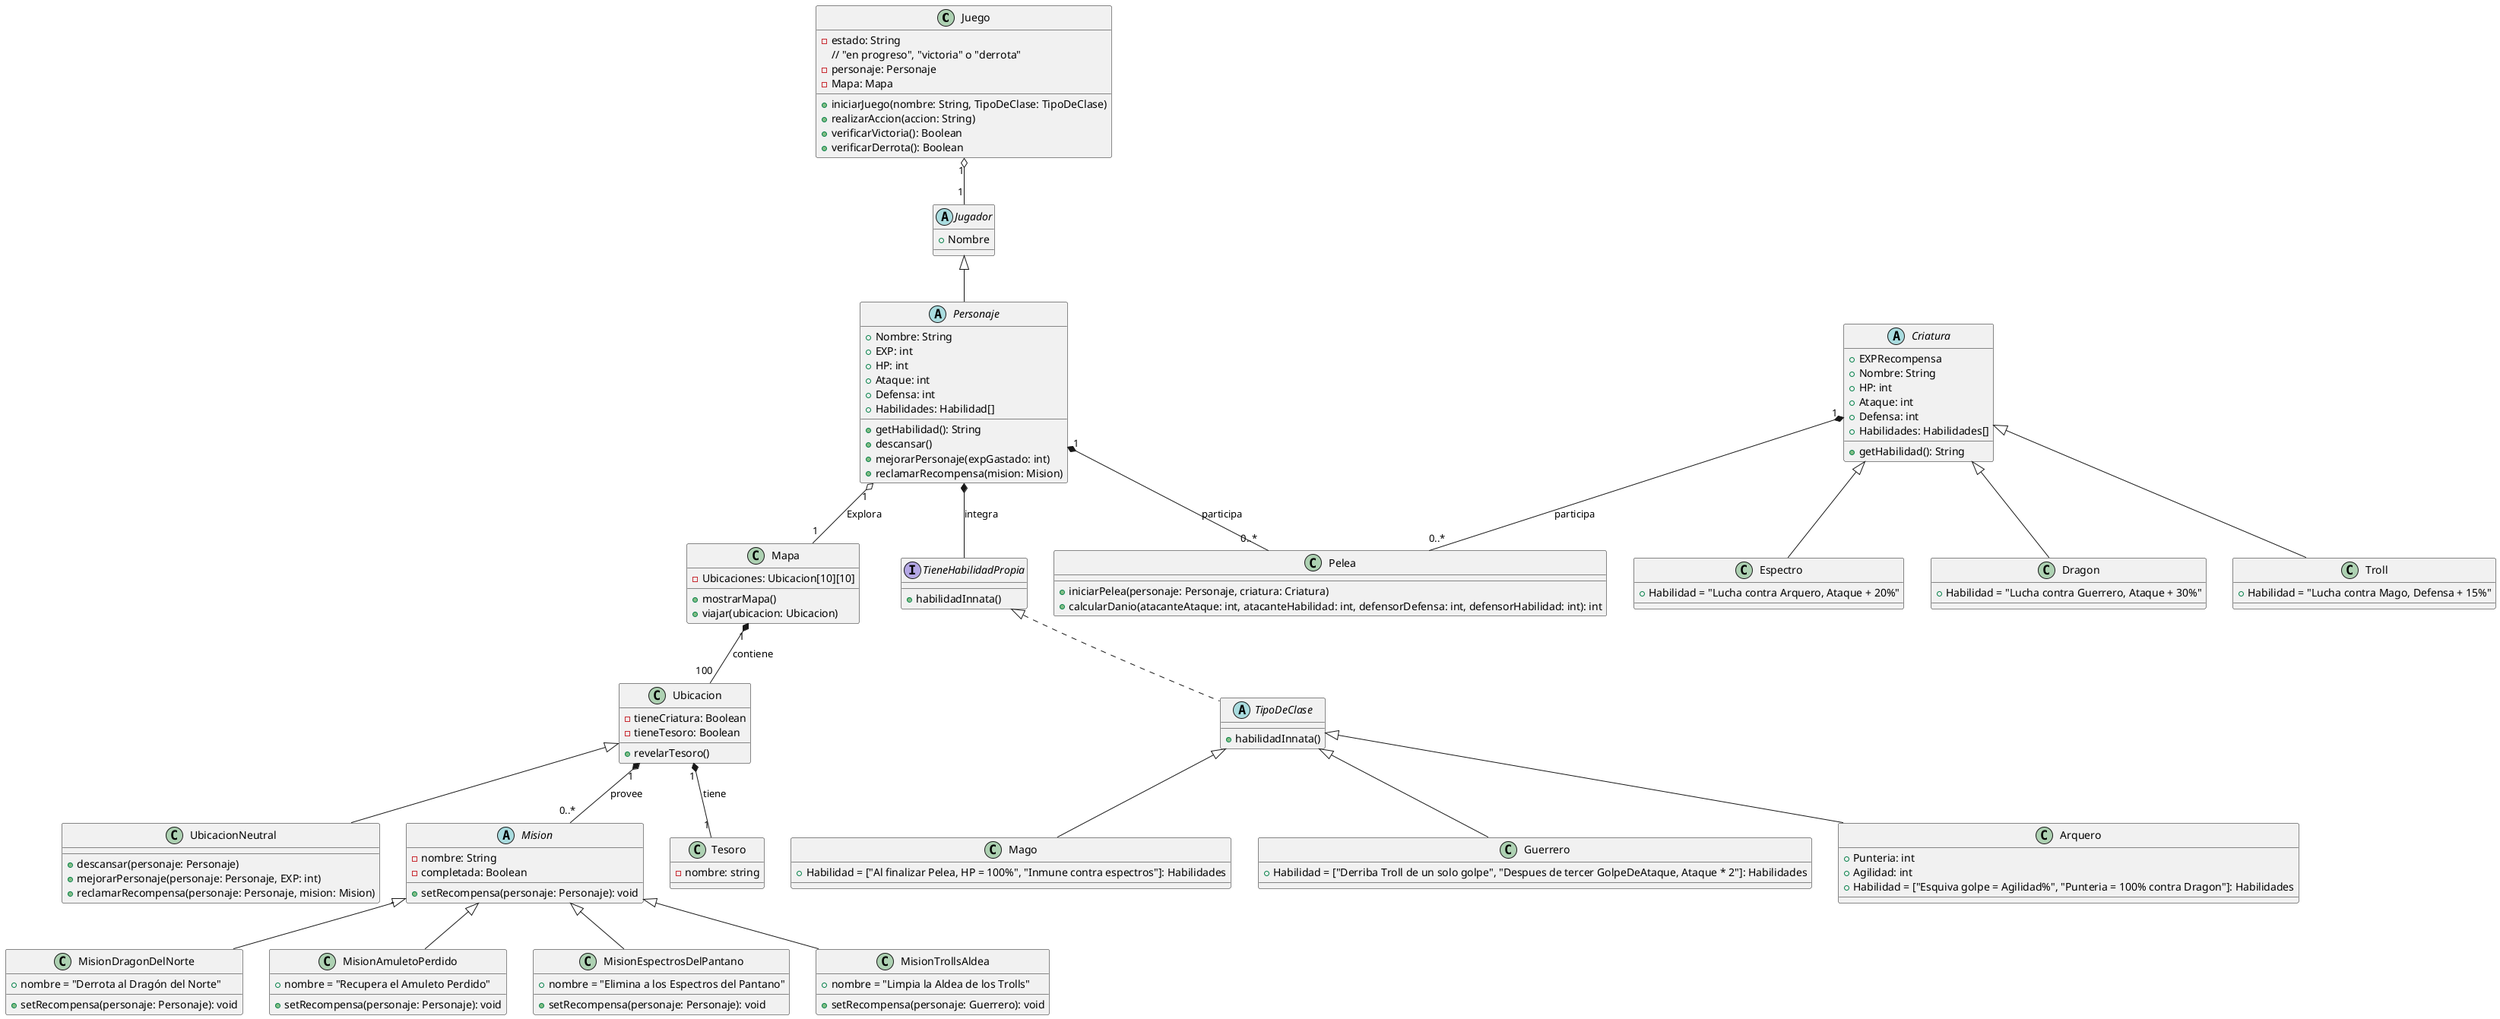 @startuml

class Juego {
	-estado: String
	// "en progreso", "victoria" o "derrota"
	-personaje: Personaje
	-Mapa: Mapa
	+iniciarJuego(nombre: String, TipoDeClase: TipoDeClase)
	+realizarAccion(accion: String)
	+verificarVictoria(): Boolean
	+verificarDerrota(): Boolean
}

abstract class Jugador {
	+Nombre
}


abstract class Personaje extends Jugador {
	+Nombre: String
	+EXP: int
	+HP: int
	+Ataque: int
	+Defensa: int
	+Habilidades: Habilidad[]
	+getHabilidad(): String
	+descansar()
	+mejorarPersonaje(expGastado: int)
	+reclamarRecompensa(mision: Mision)
}

abstract class TipoDeClase implements TieneHabilidadPropia{
	+habilidadInnata()
}

Interface TieneHabilidadPropia {
	+habilidadInnata()
} 

class Mago extends TipoDeClase{
	+Habilidad = ["Al finalizar Pelea, HP = 100%", "Inmune contra espectros"]: Habilidades
}
class Guerrero extends TipoDeClase{
	+Habilidad = ["Derriba Troll de un solo golpe", "Despues de tercer GolpeDeAtaque, Ataque * 2"]: Habilidades
}
class Arquero extends TipoDeClase {
	+Punteria: int
	+Agilidad: int
	+Habilidad = ["Esquiva golpe = Agilidad%", "Punteria = 100% contra Dragon"]: Habilidades
}

abstract class Criatura {
	+EXPRecompensa
	+Nombre: String
	+HP: int
	+Ataque: int
	+Defensa: int
	+Habilidades: Habilidades[]
	+getHabilidad(): String
}

class Dragon extends Criatura{
	+Habilidad = "Lucha contra Guerrero, Ataque + 30%"
}
class Troll extends Criatura{
	+Habilidad = "Lucha contra Mago, Defensa + 15%"
}
class Espectro extends Criatura{
	+Habilidad = "Lucha contra Arquero, Ataque + 20%"
}

class Pelea {
	+iniciarPelea(personaje: Personaje, criatura: Criatura)
	+calcularDanio(atacanteAtaque: int, atacanteHabilidad: int, defensorDefensa: int, defensorHabilidad: int): int
}

class Mapa{
	-Ubicaciones: Ubicacion[10][10]
	+mostrarMapa()
	+viajar(ubicacion: Ubicacion)
}

class Ubicacion{
	-tieneCriatura: Boolean
	-tieneTesoro: Boolean
	+revelarTesoro()
}

class UbicacionNeutral extends Ubicacion{
	+descansar(personaje: Personaje)
	+mejorarPersonaje(personaje: Personaje, EXP: int)
	+reclamarRecompensa(personaje: Personaje, mision: Mision)
}

abstract class Mision {
	-nombre: String
	-completada: Boolean
	+setRecompensa(personaje: Personaje): void
}

class MisionDragonDelNorte extends Mision {
	+nombre = "Derrota al Dragón del Norte"
	+setRecompensa(personaje: Personaje): void
}

class MisionAmuletoPerdido extends Mision {
	+nombre = "Recupera el Amuleto Perdido"
	+setRecompensa(personaje: Personaje): void
}

class MisionEspectrosDelPantano extends Mision {
	+nombre = "Elimina a los Espectros del Pantano"
	+setRecompensa(personaje: Personaje): void
}

class MisionTrollsAldea extends Mision {
	+nombre = "Limpia la Aldea de los Trolls"
	+setRecompensa(personaje: Guerrero): void
}


class Tesoro {
	-nombre: string
}

Personaje *-- TieneHabilidadPropia : integra

Personaje "1" o-- "1" Mapa : Explora 
Mapa "1" *-- "100" Ubicacion : contiene 
Ubicacion "1" *-- "1" Tesoro : tiene
Ubicacion "1" *-- "0..*" Mision : provee

Personaje "1" *-- "0..*" Pelea : participa
Criatura "1" *-- "0..*" Pelea : participa

Juego "1" o-- "1" Jugador 

@enduml